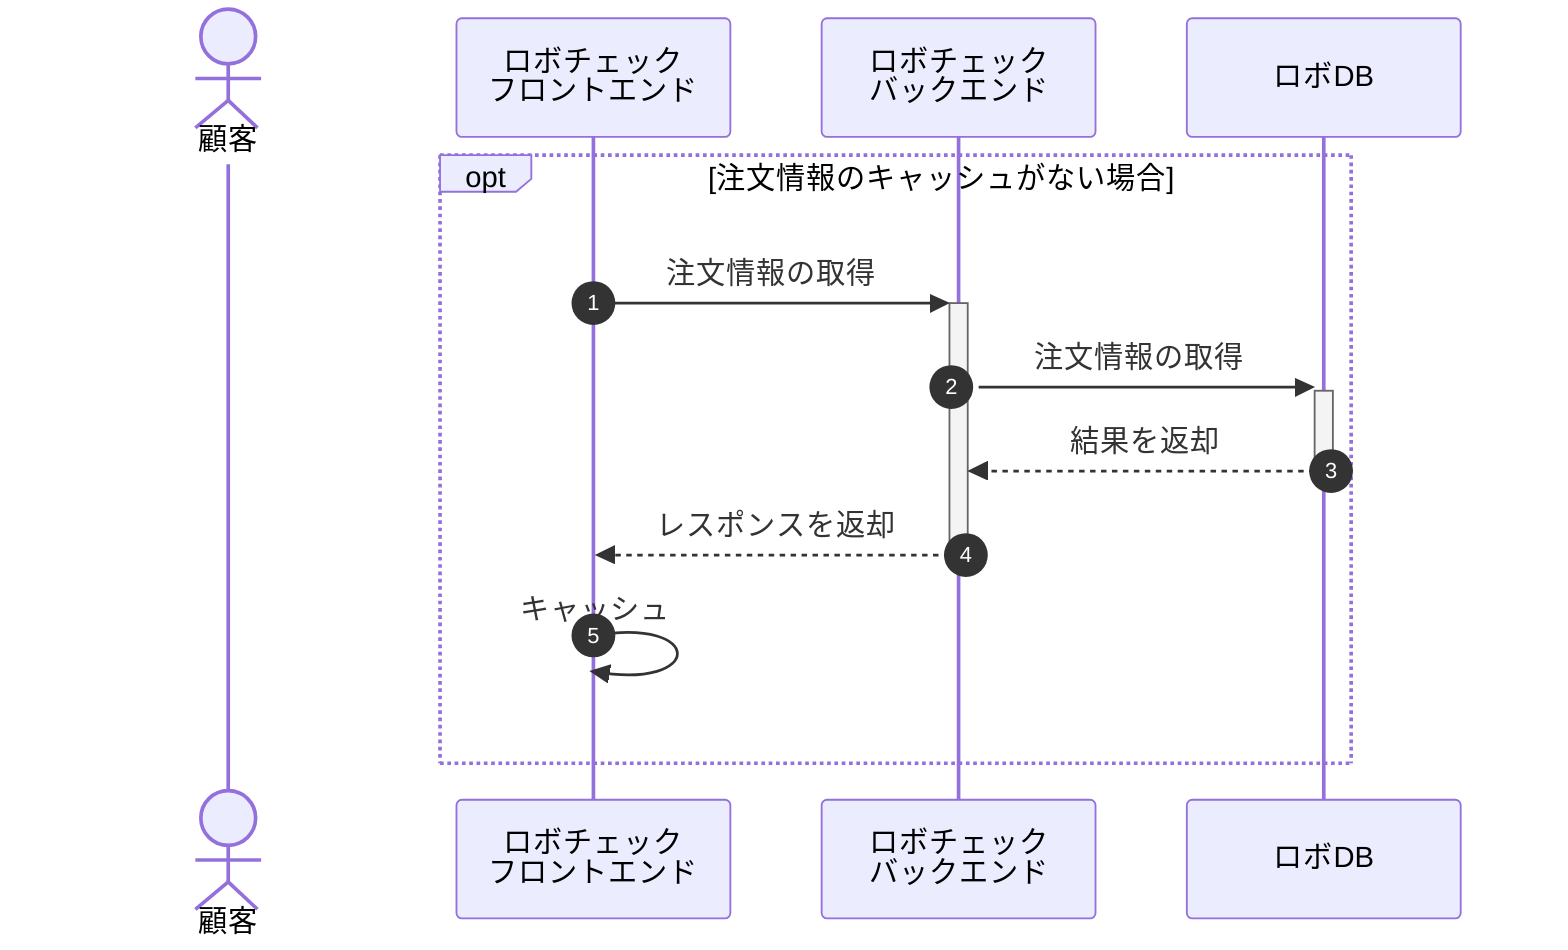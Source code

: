 sequenceDiagram
    autonumber
    actor customer as 顧客
    participant robocheck_fe as ロボチェック<br>フロントエンド
    participant robocheck_be as ロボチェック<br>バックエンド
    participant robocheck_db as ロボDB

%% 注文情報の取得
    opt 注文情報のキャッシュがない場合
        robocheck_fe ->>+ robocheck_be: 注文情報の取得
        robocheck_be ->>+ robocheck_db: 注文情報の取得
        robocheck_db -->>- robocheck_be: 結果を返却
        robocheck_be -->>- robocheck_fe: レスポンスを返却
        robocheck_fe ->> robocheck_fe: キャッシュ
    end